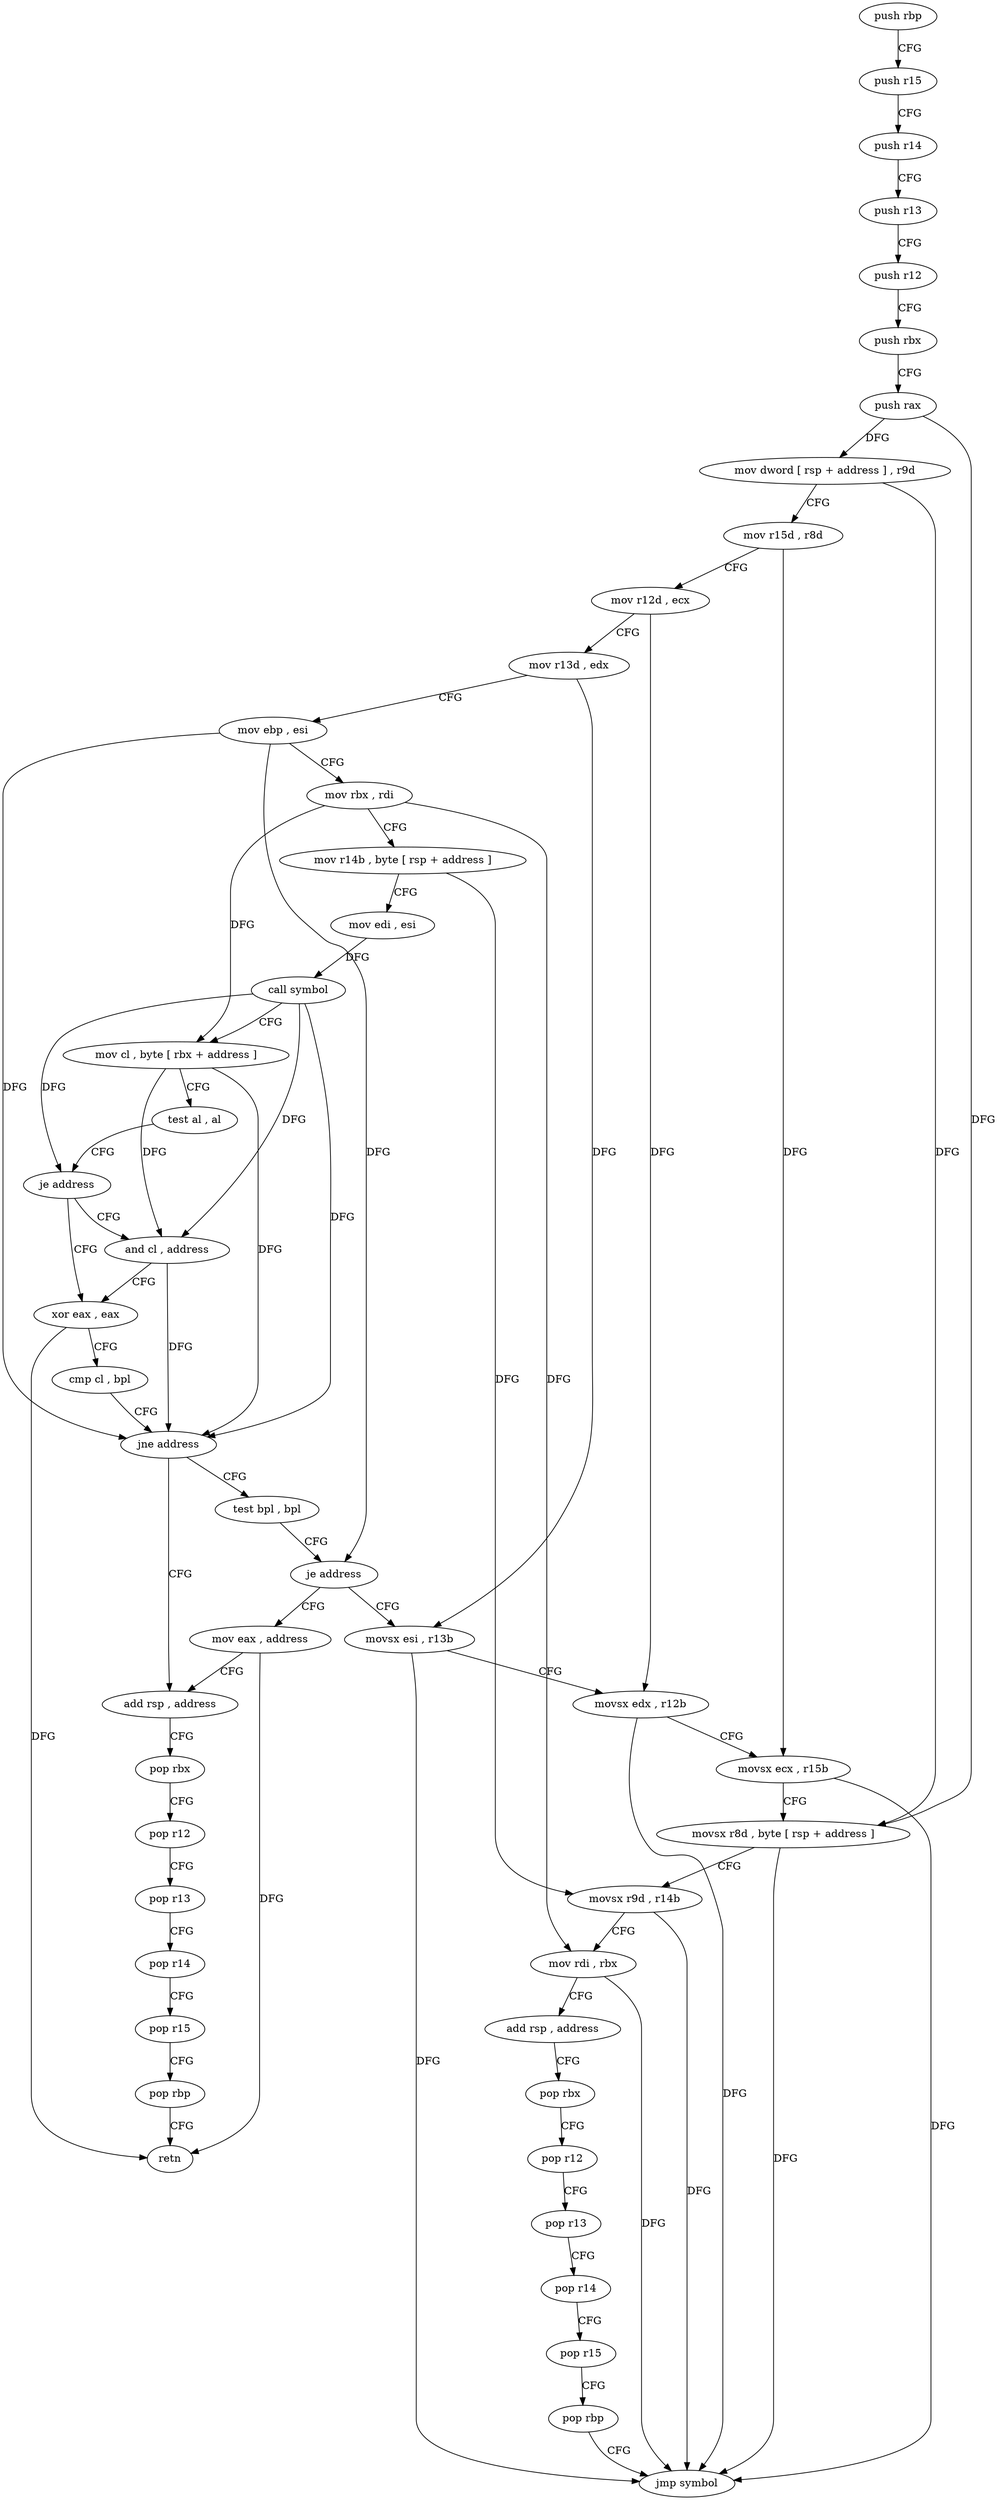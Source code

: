 digraph "func" {
"199104" [label = "push rbp" ]
"199105" [label = "push r15" ]
"199107" [label = "push r14" ]
"199109" [label = "push r13" ]
"199111" [label = "push r12" ]
"199113" [label = "push rbx" ]
"199114" [label = "push rax" ]
"199115" [label = "mov dword [ rsp + address ] , r9d" ]
"199120" [label = "mov r15d , r8d" ]
"199123" [label = "mov r12d , ecx" ]
"199126" [label = "mov r13d , edx" ]
"199129" [label = "mov ebp , esi" ]
"199131" [label = "mov rbx , rdi" ]
"199134" [label = "mov r14b , byte [ rsp + address ]" ]
"199139" [label = "mov edi , esi" ]
"199141" [label = "call symbol" ]
"199146" [label = "mov cl , byte [ rbx + address ]" ]
"199149" [label = "test al , al" ]
"199151" [label = "je address" ]
"199156" [label = "xor eax , eax" ]
"199153" [label = "and cl , address" ]
"199158" [label = "cmp cl , bpl" ]
"199161" [label = "jne address" ]
"199214" [label = "add rsp , address" ]
"199163" [label = "test bpl , bpl" ]
"199218" [label = "pop rbx" ]
"199219" [label = "pop r12" ]
"199221" [label = "pop r13" ]
"199223" [label = "pop r14" ]
"199225" [label = "pop r15" ]
"199227" [label = "pop rbp" ]
"199228" [label = "retn" ]
"199166" [label = "je address" ]
"199209" [label = "mov eax , address" ]
"199168" [label = "movsx esi , r13b" ]
"199172" [label = "movsx edx , r12b" ]
"199176" [label = "movsx ecx , r15b" ]
"199180" [label = "movsx r8d , byte [ rsp + address ]" ]
"199186" [label = "movsx r9d , r14b" ]
"199190" [label = "mov rdi , rbx" ]
"199193" [label = "add rsp , address" ]
"199197" [label = "pop rbx" ]
"199198" [label = "pop r12" ]
"199200" [label = "pop r13" ]
"199202" [label = "pop r14" ]
"199204" [label = "pop r15" ]
"199206" [label = "pop rbp" ]
"199207" [label = "jmp symbol" ]
"199104" -> "199105" [ label = "CFG" ]
"199105" -> "199107" [ label = "CFG" ]
"199107" -> "199109" [ label = "CFG" ]
"199109" -> "199111" [ label = "CFG" ]
"199111" -> "199113" [ label = "CFG" ]
"199113" -> "199114" [ label = "CFG" ]
"199114" -> "199115" [ label = "DFG" ]
"199114" -> "199180" [ label = "DFG" ]
"199115" -> "199120" [ label = "CFG" ]
"199115" -> "199180" [ label = "DFG" ]
"199120" -> "199123" [ label = "CFG" ]
"199120" -> "199176" [ label = "DFG" ]
"199123" -> "199126" [ label = "CFG" ]
"199123" -> "199172" [ label = "DFG" ]
"199126" -> "199129" [ label = "CFG" ]
"199126" -> "199168" [ label = "DFG" ]
"199129" -> "199131" [ label = "CFG" ]
"199129" -> "199161" [ label = "DFG" ]
"199129" -> "199166" [ label = "DFG" ]
"199131" -> "199134" [ label = "CFG" ]
"199131" -> "199146" [ label = "DFG" ]
"199131" -> "199190" [ label = "DFG" ]
"199134" -> "199139" [ label = "CFG" ]
"199134" -> "199186" [ label = "DFG" ]
"199139" -> "199141" [ label = "DFG" ]
"199141" -> "199146" [ label = "CFG" ]
"199141" -> "199151" [ label = "DFG" ]
"199141" -> "199161" [ label = "DFG" ]
"199141" -> "199153" [ label = "DFG" ]
"199146" -> "199149" [ label = "CFG" ]
"199146" -> "199161" [ label = "DFG" ]
"199146" -> "199153" [ label = "DFG" ]
"199149" -> "199151" [ label = "CFG" ]
"199151" -> "199156" [ label = "CFG" ]
"199151" -> "199153" [ label = "CFG" ]
"199156" -> "199158" [ label = "CFG" ]
"199156" -> "199228" [ label = "DFG" ]
"199153" -> "199156" [ label = "CFG" ]
"199153" -> "199161" [ label = "DFG" ]
"199158" -> "199161" [ label = "CFG" ]
"199161" -> "199214" [ label = "CFG" ]
"199161" -> "199163" [ label = "CFG" ]
"199214" -> "199218" [ label = "CFG" ]
"199163" -> "199166" [ label = "CFG" ]
"199218" -> "199219" [ label = "CFG" ]
"199219" -> "199221" [ label = "CFG" ]
"199221" -> "199223" [ label = "CFG" ]
"199223" -> "199225" [ label = "CFG" ]
"199225" -> "199227" [ label = "CFG" ]
"199227" -> "199228" [ label = "CFG" ]
"199166" -> "199209" [ label = "CFG" ]
"199166" -> "199168" [ label = "CFG" ]
"199209" -> "199214" [ label = "CFG" ]
"199209" -> "199228" [ label = "DFG" ]
"199168" -> "199172" [ label = "CFG" ]
"199168" -> "199207" [ label = "DFG" ]
"199172" -> "199176" [ label = "CFG" ]
"199172" -> "199207" [ label = "DFG" ]
"199176" -> "199180" [ label = "CFG" ]
"199176" -> "199207" [ label = "DFG" ]
"199180" -> "199186" [ label = "CFG" ]
"199180" -> "199207" [ label = "DFG" ]
"199186" -> "199190" [ label = "CFG" ]
"199186" -> "199207" [ label = "DFG" ]
"199190" -> "199193" [ label = "CFG" ]
"199190" -> "199207" [ label = "DFG" ]
"199193" -> "199197" [ label = "CFG" ]
"199197" -> "199198" [ label = "CFG" ]
"199198" -> "199200" [ label = "CFG" ]
"199200" -> "199202" [ label = "CFG" ]
"199202" -> "199204" [ label = "CFG" ]
"199204" -> "199206" [ label = "CFG" ]
"199206" -> "199207" [ label = "CFG" ]
}
